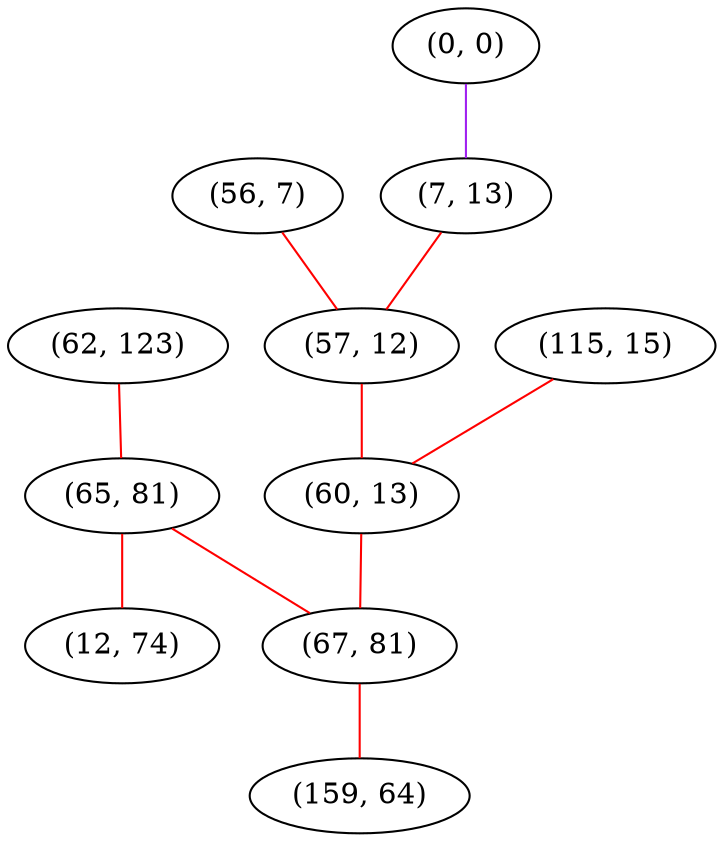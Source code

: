 graph "" {
"(62, 123)";
"(0, 0)";
"(56, 7)";
"(7, 13)";
"(65, 81)";
"(57, 12)";
"(115, 15)";
"(60, 13)";
"(12, 74)";
"(67, 81)";
"(159, 64)";
"(62, 123)" -- "(65, 81)"  [color=red, key=0, weight=1];
"(0, 0)" -- "(7, 13)"  [color=purple, key=0, weight=4];
"(56, 7)" -- "(57, 12)"  [color=red, key=0, weight=1];
"(7, 13)" -- "(57, 12)"  [color=red, key=0, weight=1];
"(65, 81)" -- "(12, 74)"  [color=red, key=0, weight=1];
"(65, 81)" -- "(67, 81)"  [color=red, key=0, weight=1];
"(57, 12)" -- "(60, 13)"  [color=red, key=0, weight=1];
"(115, 15)" -- "(60, 13)"  [color=red, key=0, weight=1];
"(60, 13)" -- "(67, 81)"  [color=red, key=0, weight=1];
"(67, 81)" -- "(159, 64)"  [color=red, key=0, weight=1];
}
